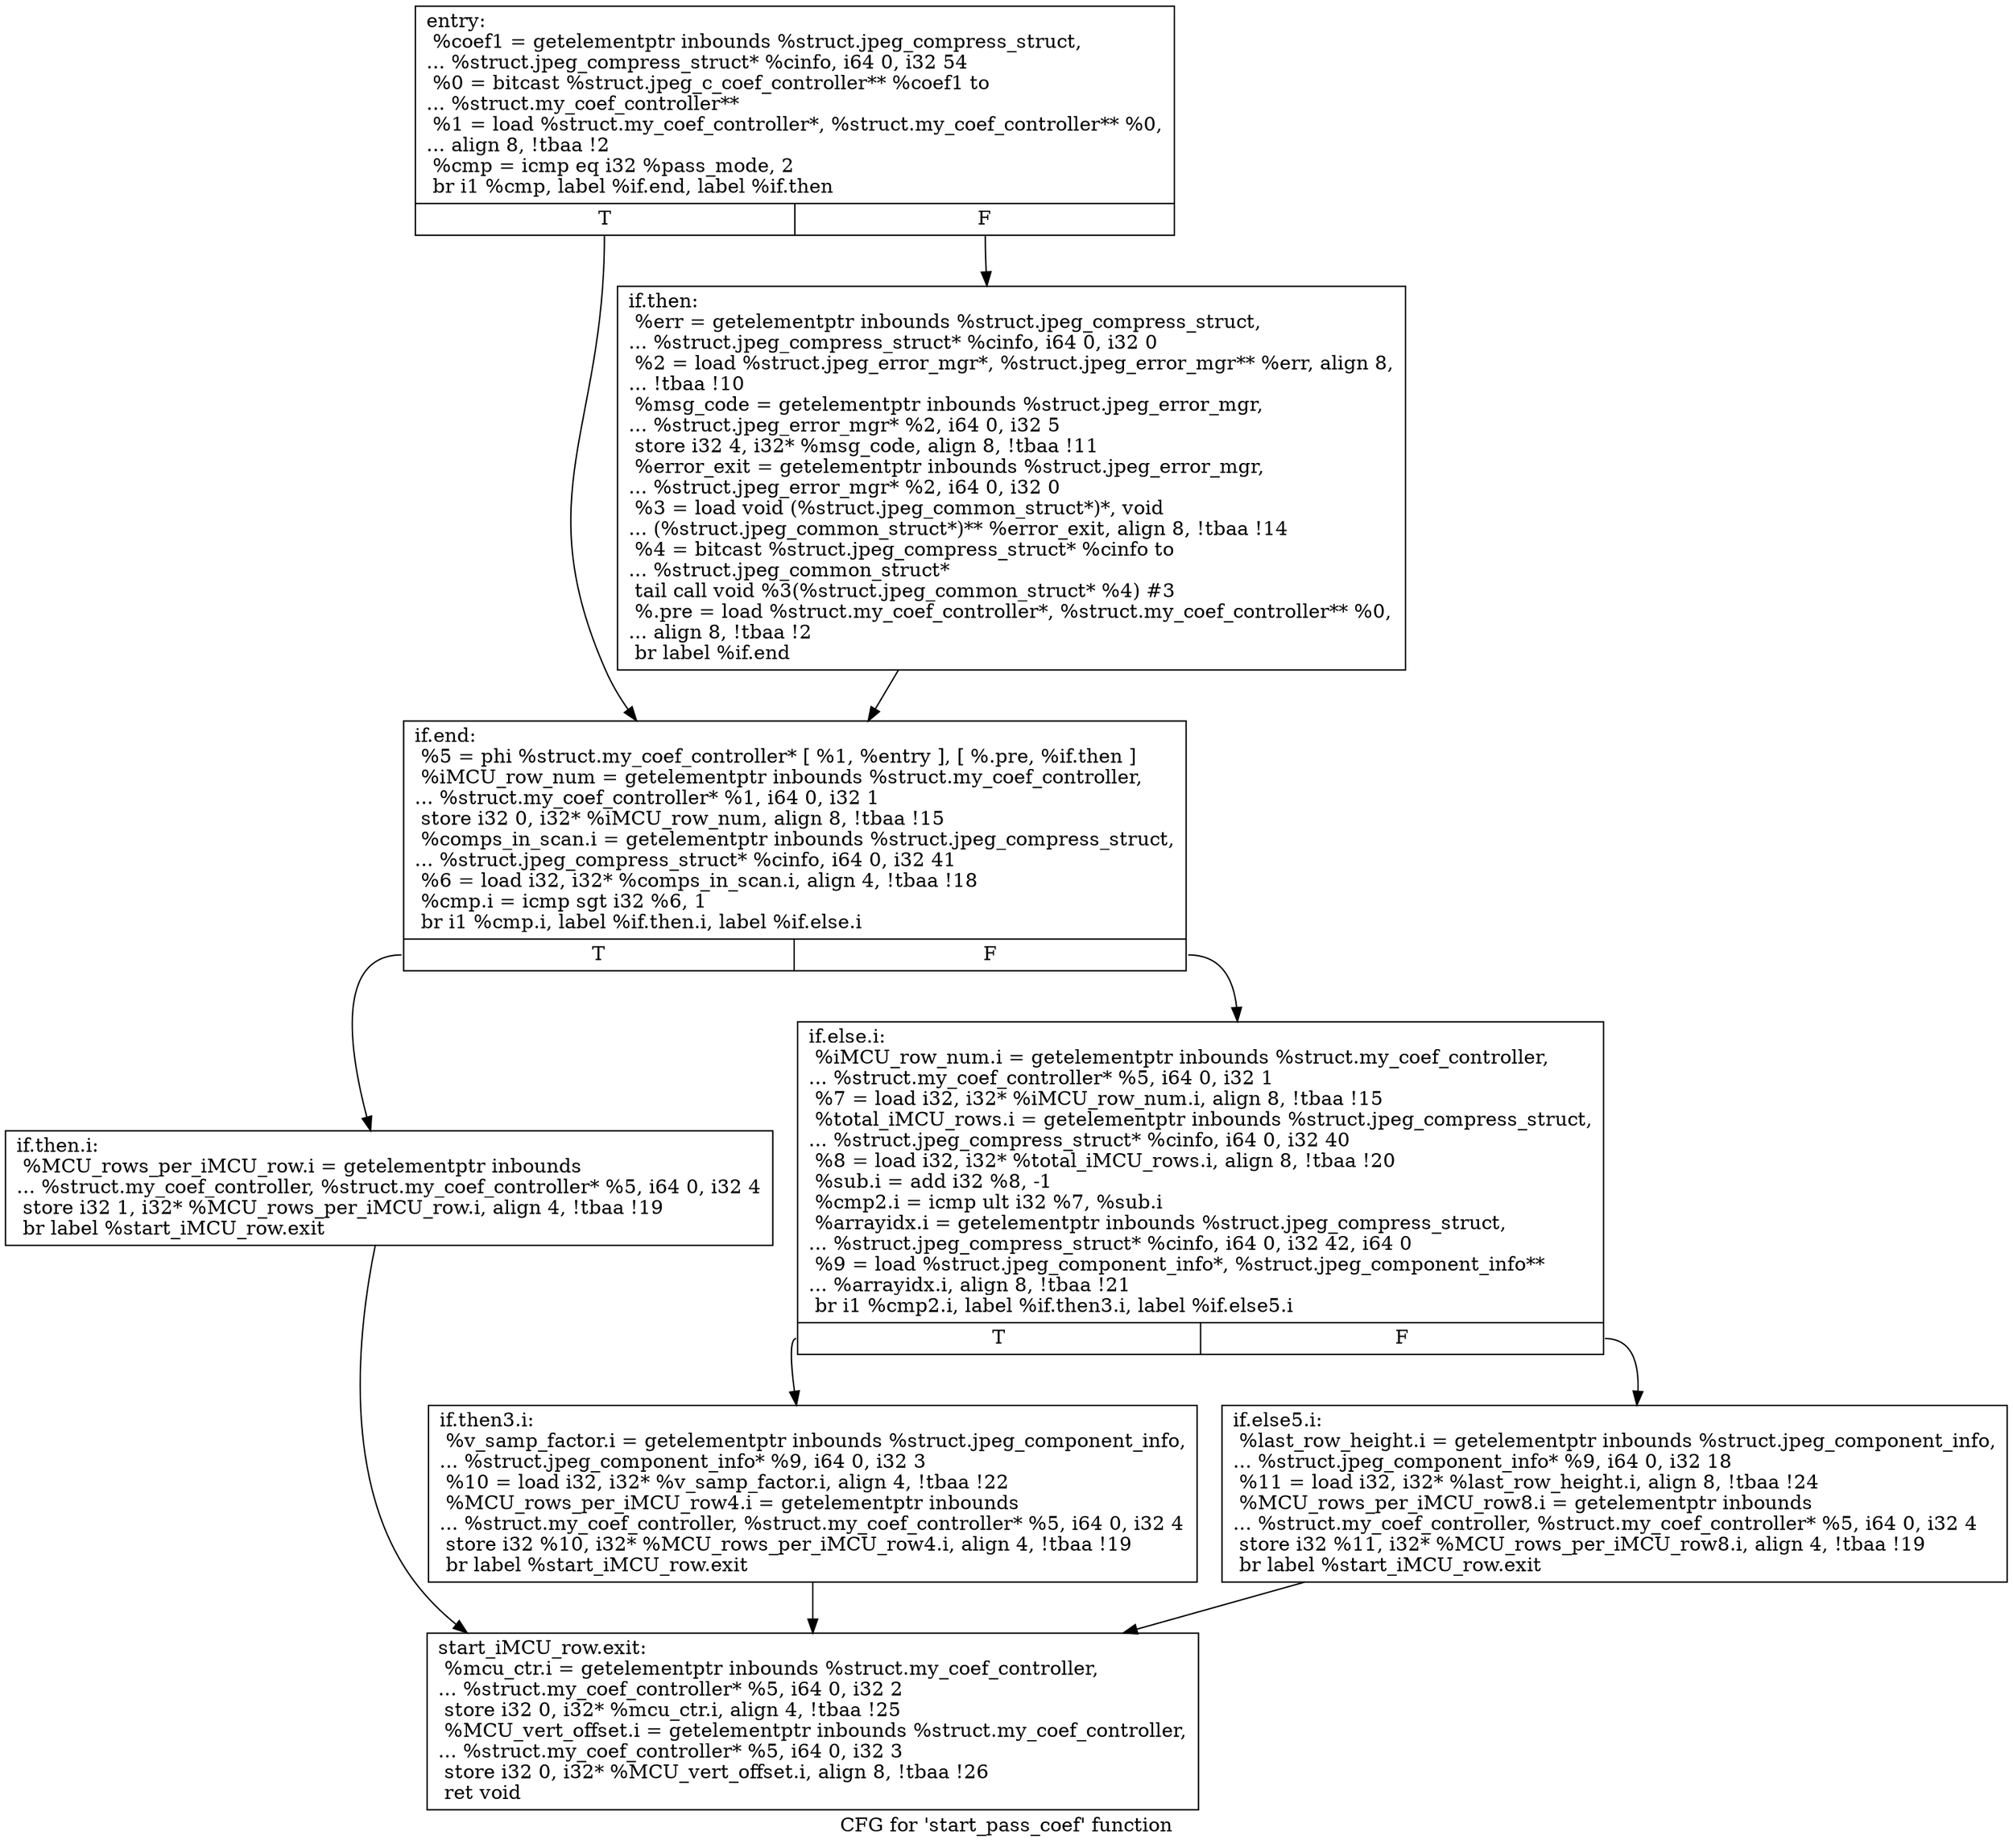 digraph "CFG for 'start_pass_coef' function" {
	label="CFG for 'start_pass_coef' function";

	Node0x66d73b0 [shape=record,label="{entry:\l  %coef1 = getelementptr inbounds %struct.jpeg_compress_struct,\l... %struct.jpeg_compress_struct* %cinfo, i64 0, i32 54\l  %0 = bitcast %struct.jpeg_c_coef_controller** %coef1 to\l... %struct.my_coef_controller**\l  %1 = load %struct.my_coef_controller*, %struct.my_coef_controller** %0,\l... align 8, !tbaa !2\l  %cmp = icmp eq i32 %pass_mode, 2\l  br i1 %cmp, label %if.end, label %if.then\l|{<s0>T|<s1>F}}"];
	Node0x66d73b0:s0 -> Node0x66d7b50;
	Node0x66d73b0:s1 -> Node0x66d7bc0;
	Node0x66d7bc0 [shape=record,label="{if.then:                                          \l  %err = getelementptr inbounds %struct.jpeg_compress_struct,\l... %struct.jpeg_compress_struct* %cinfo, i64 0, i32 0\l  %2 = load %struct.jpeg_error_mgr*, %struct.jpeg_error_mgr** %err, align 8,\l... !tbaa !10\l  %msg_code = getelementptr inbounds %struct.jpeg_error_mgr,\l... %struct.jpeg_error_mgr* %2, i64 0, i32 5\l  store i32 4, i32* %msg_code, align 8, !tbaa !11\l  %error_exit = getelementptr inbounds %struct.jpeg_error_mgr,\l... %struct.jpeg_error_mgr* %2, i64 0, i32 0\l  %3 = load void (%struct.jpeg_common_struct*)*, void\l... (%struct.jpeg_common_struct*)** %error_exit, align 8, !tbaa !14\l  %4 = bitcast %struct.jpeg_compress_struct* %cinfo to\l... %struct.jpeg_common_struct*\l  tail call void %3(%struct.jpeg_common_struct* %4) #3\l  %.pre = load %struct.my_coef_controller*, %struct.my_coef_controller** %0,\l... align 8, !tbaa !2\l  br label %if.end\l}"];
	Node0x66d7bc0 -> Node0x66d7b50;
	Node0x66d7b50 [shape=record,label="{if.end:                                           \l  %5 = phi %struct.my_coef_controller* [ %1, %entry ], [ %.pre, %if.then ]\l  %iMCU_row_num = getelementptr inbounds %struct.my_coef_controller,\l... %struct.my_coef_controller* %1, i64 0, i32 1\l  store i32 0, i32* %iMCU_row_num, align 8, !tbaa !15\l  %comps_in_scan.i = getelementptr inbounds %struct.jpeg_compress_struct,\l... %struct.jpeg_compress_struct* %cinfo, i64 0, i32 41\l  %6 = load i32, i32* %comps_in_scan.i, align 4, !tbaa !18\l  %cmp.i = icmp sgt i32 %6, 1\l  br i1 %cmp.i, label %if.then.i, label %if.else.i\l|{<s0>T|<s1>F}}"];
	Node0x66d7b50:s0 -> Node0x66d8700;
	Node0x66d7b50:s1 -> Node0x66ed040;
	Node0x66d8700 [shape=record,label="{if.then.i:                                        \l  %MCU_rows_per_iMCU_row.i = getelementptr inbounds\l... %struct.my_coef_controller, %struct.my_coef_controller* %5, i64 0, i32 4\l  store i32 1, i32* %MCU_rows_per_iMCU_row.i, align 4, !tbaa !19\l  br label %start_iMCU_row.exit\l}"];
	Node0x66d8700 -> Node0x66ed490;
	Node0x66ed040 [shape=record,label="{if.else.i:                                        \l  %iMCU_row_num.i = getelementptr inbounds %struct.my_coef_controller,\l... %struct.my_coef_controller* %5, i64 0, i32 1\l  %7 = load i32, i32* %iMCU_row_num.i, align 8, !tbaa !15\l  %total_iMCU_rows.i = getelementptr inbounds %struct.jpeg_compress_struct,\l... %struct.jpeg_compress_struct* %cinfo, i64 0, i32 40\l  %8 = load i32, i32* %total_iMCU_rows.i, align 8, !tbaa !20\l  %sub.i = add i32 %8, -1\l  %cmp2.i = icmp ult i32 %7, %sub.i\l  %arrayidx.i = getelementptr inbounds %struct.jpeg_compress_struct,\l... %struct.jpeg_compress_struct* %cinfo, i64 0, i32 42, i64 0\l  %9 = load %struct.jpeg_component_info*, %struct.jpeg_component_info**\l... %arrayidx.i, align 8, !tbaa !21\l  br i1 %cmp2.i, label %if.then3.i, label %if.else5.i\l|{<s0>T|<s1>F}}"];
	Node0x66ed040:s0 -> Node0x66d7fa0;
	Node0x66ed040:s1 -> Node0x66ee290;
	Node0x66d7fa0 [shape=record,label="{if.then3.i:                                       \l  %v_samp_factor.i = getelementptr inbounds %struct.jpeg_component_info,\l... %struct.jpeg_component_info* %9, i64 0, i32 3\l  %10 = load i32, i32* %v_samp_factor.i, align 4, !tbaa !22\l  %MCU_rows_per_iMCU_row4.i = getelementptr inbounds\l... %struct.my_coef_controller, %struct.my_coef_controller* %5, i64 0, i32 4\l  store i32 %10, i32* %MCU_rows_per_iMCU_row4.i, align 4, !tbaa !19\l  br label %start_iMCU_row.exit\l}"];
	Node0x66d7fa0 -> Node0x66ed490;
	Node0x66ee290 [shape=record,label="{if.else5.i:                                       \l  %last_row_height.i = getelementptr inbounds %struct.jpeg_component_info,\l... %struct.jpeg_component_info* %9, i64 0, i32 18\l  %11 = load i32, i32* %last_row_height.i, align 8, !tbaa !24\l  %MCU_rows_per_iMCU_row8.i = getelementptr inbounds\l... %struct.my_coef_controller, %struct.my_coef_controller* %5, i64 0, i32 4\l  store i32 %11, i32* %MCU_rows_per_iMCU_row8.i, align 4, !tbaa !19\l  br label %start_iMCU_row.exit\l}"];
	Node0x66ee290 -> Node0x66ed490;
	Node0x66ed490 [shape=record,label="{start_iMCU_row.exit:                              \l  %mcu_ctr.i = getelementptr inbounds %struct.my_coef_controller,\l... %struct.my_coef_controller* %5, i64 0, i32 2\l  store i32 0, i32* %mcu_ctr.i, align 4, !tbaa !25\l  %MCU_vert_offset.i = getelementptr inbounds %struct.my_coef_controller,\l... %struct.my_coef_controller* %5, i64 0, i32 3\l  store i32 0, i32* %MCU_vert_offset.i, align 8, !tbaa !26\l  ret void\l}"];
}
